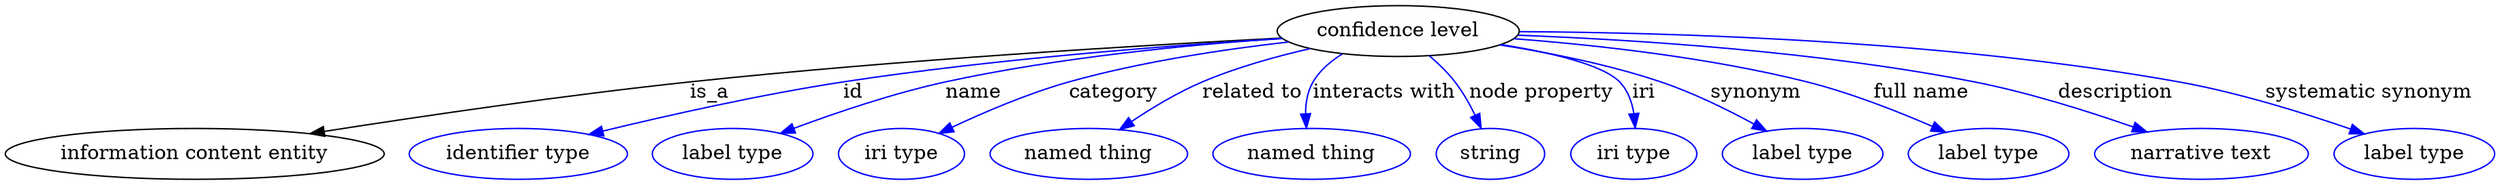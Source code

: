 digraph {
	graph [bb="0,0,1411.2,122"];
	node [label="\N"];
	"confidence level"	 [height=0.5,
		label="confidence level",
		pos="784.45,104",
		width=1.8836];
	"information content entity"	 [height=0.5,
		pos="102.45,18",
		width=2.8458];
	"confidence level" -> "information content entity"	 [label=is_a,
		lp="400.73,61",
		pos="e,170.5,31.5 718.48,99.658 639.8,94.097 504.42,83.313 388.9,68 318.08,58.613 238.03,44.327 180.6,33.425"];
	id	 [color=blue,
		height=0.5,
		label="identifier type",
		pos="282.45,18",
		width=1.652];
	"confidence level" -> id	 [color=blue,
		label=id,
		lp="482.89,61",
		pos="e,327.42,29.974 719.21,98.891 656.63,93.397 559.65,83.33 476.56,68 419.69,57.508 406.42,50.51 350.45,36 346.14,34.884 341.69,33.721 \
337.21,32.547",
		style=solid];
	name	 [color=blue,
		height=0.5,
		label="label type",
		pos="404.45,18",
		width=1.2425];
	"confidence level" -> name	 [color=blue,
		label=name,
		lp="550.61,61",
		pos="e,434.19,31.562 719.62,98.62 668.83,93.454 596.72,84.015 535.13,68 503.55,59.787 469.13,46.425 443.54,35.58",
		style=solid];
	category	 [color=blue,
		height=0.5,
		label="iri type",
		pos="502.45,18",
		width=0.9834];
	"confidence level" -> category	 [color=blue,
		label=category,
		lp="627.55,61",
		pos="e,525.72,31.759 723.41,95.994 687.77,90.306 642.27,81.288 603.26,68 579.42,59.881 554.03,47.26 534.69,36.731",
		style=solid];
	"related to"	 [color=blue,
		height=0.5,
		label="named thing",
		pos="609.45,18",
		width=1.5019];
	"confidence level" -> "related to"	 [color=blue,
		label="related to",
		lp="703.69,61",
		pos="e,628.74,34.853 736.05,91.331 717.08,85.466 695.47,77.637 676.98,68 662.92,60.678 648.64,50.567 636.85,41.352",
		style=solid];
	"interacts with"	 [color=blue,
		height=0.5,
		label="named thing",
		pos="735.45,18",
		width=1.5019];
	"confidence level" -> "interacts with"	 [color=blue,
		label="interacts with",
		lp="775.35,61",
		pos="e,732.19,36.057 754.1,87.598 747.15,82.308 740.63,75.763 736.64,68 733.24,61.386 731.98,53.601 731.81,46.17",
		style=solid];
	"node property"	 [color=blue,
		height=0.5,
		label=string,
		pos="837.45,18",
		width=0.8403];
	"confidence level" -> "node property"	 [color=blue,
		label="node property",
		lp="859.52,61",
		pos="e,829.7,35.582 799.42,86.194 803.86,80.545 808.57,74.163 812.45,68 817.03,60.726 821.44,52.498 825.24,44.848",
		style=solid];
	iri	 [color=blue,
		height=0.5,
		label="iri type",
		pos="921.45,18",
		width=0.9834];
	"confidence level" -> iri	 [color=blue,
		label=iri,
		lp="918.67,61",
		pos="e,918.58,36.422 837.52,92.629 864.08,86.011 892.63,77.18 902.45,68 908.65,62.202 912.84,54.171 915.67,46.239",
		style=solid];
	synonym	 [color=blue,
		height=0.5,
		label="label type",
		pos="1019.4,18",
		width=1.2425];
	"confidence level" -> synonym	 [color=blue,
		label=synonym,
		lp="983.12,61",
		pos="e,995.56,33.356 840.19,93.572 867.33,87.617 900.14,79.101 928.45,68 948.56,60.115 969.78,48.659 986.66,38.701",
		style=solid];
	"full name"	 [color=blue,
		height=0.5,
		label="label type",
		pos="1126.4,18",
		width=1.2425];
	"confidence level" -> "full name"	 [color=blue,
		label="full name",
		lp="1078.1,61",
		pos="e,1099.1,32.387 848.81,98.294 895.02,93.126 958.42,83.828 1012.4,68 1039.2,60.167 1067.9,47.543 1089.8,36.94",
		style=solid];
	description	 [color=blue,
		height=0.5,
		label="narrative text",
		pos="1246.4,18",
		width=1.5834];
	"confidence level" -> description	 [color=blue,
		label=description,
		lp="1186.6,61",
		pos="e,1213.1,32.615 851.63,101.18 917.7,97.32 1021.1,88.375 1108.4,68 1141.2,60.371 1176.8,47.342 1203.6,36.497",
		style=solid];
	"systematic synonym"	 [color=blue,
		height=0.5,
		label="label type",
		pos="1366.4,18",
		width=1.2425];
	"confidence level" -> "systematic synonym"	 [color=blue,
		label="systematic synonym",
		lp="1327.4,61",
		pos="e,1335.7,31.13 851.17,100.55 955.54,94.799 1152.6,82.461 1221.4,68 1257.7,60.383 1297.4,46.281 1326,34.991",
		style=solid];
}
